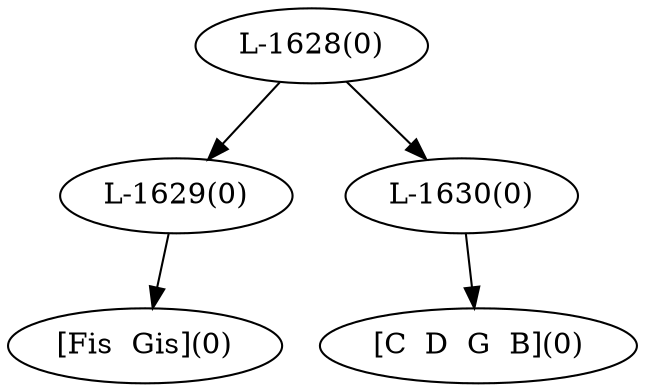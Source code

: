 digraph sample{
"L-1629(0)"->"[Fis  Gis](0)"
"L-1630(0)"->"[C  D  G  B](0)"
"L-1628(0)"->"L-1629(0)"
"L-1628(0)"->"L-1630(0)"
{rank = min; "L-1628(0)"}
{rank = same; "L-1629(0)"; "L-1630(0)";}
{rank = max; "[C  D  G  B](0)"; "[Fis  Gis](0)";}
}